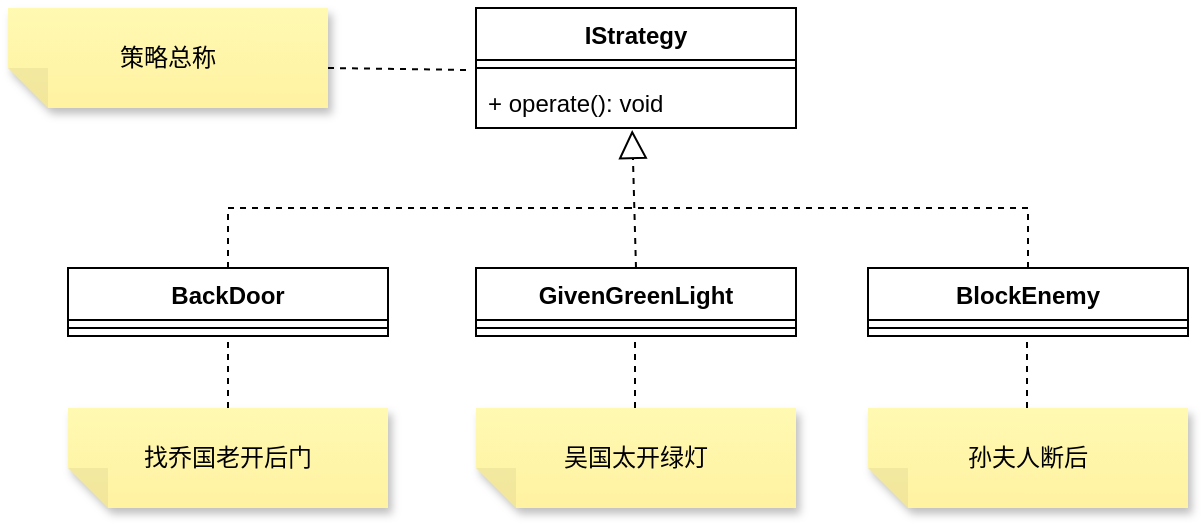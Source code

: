 <mxfile version="28.0.4">
  <diagram name="第 1 页" id="XqZZ0aT0WAPzDVUYurxb">
    <mxGraphModel dx="1179" dy="790" grid="1" gridSize="10" guides="1" tooltips="1" connect="1" arrows="1" fold="1" page="1" pageScale="1" pageWidth="827" pageHeight="1169" math="0" shadow="0">
      <root>
        <mxCell id="0" />
        <mxCell id="1" parent="0" />
        <mxCell id="RVh-FG86fKzdMCMb1e_i-1" value="IStrategy" style="swimlane;fontStyle=1;align=center;verticalAlign=top;childLayout=stackLayout;horizontal=1;startSize=26;horizontalStack=0;resizeParent=1;resizeParentMax=0;resizeLast=0;collapsible=1;marginBottom=0;whiteSpace=wrap;html=1;" vertex="1" parent="1">
          <mxGeometry x="414" y="360" width="160" height="60" as="geometry" />
        </mxCell>
        <mxCell id="RVh-FG86fKzdMCMb1e_i-3" value="" style="line;strokeWidth=1;fillColor=none;align=left;verticalAlign=middle;spacingTop=-1;spacingLeft=3;spacingRight=3;rotatable=0;labelPosition=right;points=[];portConstraint=eastwest;strokeColor=inherit;" vertex="1" parent="RVh-FG86fKzdMCMb1e_i-1">
          <mxGeometry y="26" width="160" height="8" as="geometry" />
        </mxCell>
        <mxCell id="RVh-FG86fKzdMCMb1e_i-4" value="+ operate(): void" style="text;strokeColor=none;fillColor=none;align=left;verticalAlign=top;spacingLeft=4;spacingRight=4;overflow=hidden;rotatable=0;points=[[0,0.5],[1,0.5]];portConstraint=eastwest;whiteSpace=wrap;html=1;" vertex="1" parent="RVh-FG86fKzdMCMb1e_i-1">
          <mxGeometry y="34" width="160" height="26" as="geometry" />
        </mxCell>
        <mxCell id="RVh-FG86fKzdMCMb1e_i-5" value="BackDoor" style="swimlane;fontStyle=1;align=center;verticalAlign=top;childLayout=stackLayout;horizontal=1;startSize=26;horizontalStack=0;resizeParent=1;resizeParentMax=0;resizeLast=0;collapsible=1;marginBottom=0;whiteSpace=wrap;html=1;" vertex="1" parent="1">
          <mxGeometry x="210" y="490" width="160" height="34" as="geometry" />
        </mxCell>
        <mxCell id="RVh-FG86fKzdMCMb1e_i-30" value="" style="endArrow=none;html=1;rounded=0;entryX=0.5;entryY=1;entryDx=0;entryDy=0;dashed=1;" edge="1" parent="RVh-FG86fKzdMCMb1e_i-5" target="RVh-FG86fKzdMCMb1e_i-5">
          <mxGeometry width="50" height="50" relative="1" as="geometry">
            <mxPoint x="80" y="70" as="sourcePoint" />
            <mxPoint x="130" y="20" as="targetPoint" />
          </mxGeometry>
        </mxCell>
        <mxCell id="RVh-FG86fKzdMCMb1e_i-7" value="" style="line;strokeWidth=1;fillColor=none;align=left;verticalAlign=middle;spacingTop=-1;spacingLeft=3;spacingRight=3;rotatable=0;labelPosition=right;points=[];portConstraint=eastwest;strokeColor=inherit;" vertex="1" parent="RVh-FG86fKzdMCMb1e_i-5">
          <mxGeometry y="26" width="160" height="8" as="geometry" />
        </mxCell>
        <mxCell id="RVh-FG86fKzdMCMb1e_i-9" value="GivenGreenLight" style="swimlane;fontStyle=1;align=center;verticalAlign=top;childLayout=stackLayout;horizontal=1;startSize=26;horizontalStack=0;resizeParent=1;resizeParentMax=0;resizeLast=0;collapsible=1;marginBottom=0;whiteSpace=wrap;html=1;" vertex="1" parent="1">
          <mxGeometry x="414" y="490" width="160" height="34" as="geometry" />
        </mxCell>
        <mxCell id="RVh-FG86fKzdMCMb1e_i-11" value="" style="line;strokeWidth=1;fillColor=none;align=left;verticalAlign=middle;spacingTop=-1;spacingLeft=3;spacingRight=3;rotatable=0;labelPosition=right;points=[];portConstraint=eastwest;strokeColor=inherit;" vertex="1" parent="RVh-FG86fKzdMCMb1e_i-9">
          <mxGeometry y="26" width="160" height="8" as="geometry" />
        </mxCell>
        <mxCell id="RVh-FG86fKzdMCMb1e_i-13" value="BlockEnemy" style="swimlane;fontStyle=1;align=center;verticalAlign=top;childLayout=stackLayout;horizontal=1;startSize=26;horizontalStack=0;resizeParent=1;resizeParentMax=0;resizeLast=0;collapsible=1;marginBottom=0;whiteSpace=wrap;html=1;" vertex="1" parent="1">
          <mxGeometry x="610" y="490" width="160" height="34" as="geometry" />
        </mxCell>
        <mxCell id="RVh-FG86fKzdMCMb1e_i-15" value="" style="line;strokeWidth=1;fillColor=none;align=left;verticalAlign=middle;spacingTop=-1;spacingLeft=3;spacingRight=3;rotatable=0;labelPosition=right;points=[];portConstraint=eastwest;strokeColor=inherit;" vertex="1" parent="RVh-FG86fKzdMCMb1e_i-13">
          <mxGeometry y="26" width="160" height="8" as="geometry" />
        </mxCell>
        <mxCell id="RVh-FG86fKzdMCMb1e_i-17" value="" style="endArrow=block;dashed=1;endFill=0;endSize=12;html=1;rounded=0;exitX=0.5;exitY=0;exitDx=0;exitDy=0;entryX=0.488;entryY=1.038;entryDx=0;entryDy=0;entryPerimeter=0;" edge="1" parent="1" source="RVh-FG86fKzdMCMb1e_i-9" target="RVh-FG86fKzdMCMb1e_i-4">
          <mxGeometry width="160" relative="1" as="geometry">
            <mxPoint x="330" y="410" as="sourcePoint" />
            <mxPoint x="500" y="410" as="targetPoint" />
          </mxGeometry>
        </mxCell>
        <mxCell id="RVh-FG86fKzdMCMb1e_i-18" value="" style="endArrow=none;html=1;rounded=0;exitX=0.5;exitY=0;exitDx=0;exitDy=0;dashed=1;" edge="1" parent="1" source="RVh-FG86fKzdMCMb1e_i-5">
          <mxGeometry width="50" height="50" relative="1" as="geometry">
            <mxPoint x="390" y="430" as="sourcePoint" />
            <mxPoint x="490" y="460" as="targetPoint" />
            <Array as="points">
              <mxPoint x="290" y="460" />
            </Array>
          </mxGeometry>
        </mxCell>
        <mxCell id="RVh-FG86fKzdMCMb1e_i-24" value="" style="endArrow=none;html=1;rounded=0;exitX=0.5;exitY=0;exitDx=0;exitDy=0;dashed=1;" edge="1" parent="1" source="RVh-FG86fKzdMCMb1e_i-13">
          <mxGeometry width="50" height="50" relative="1" as="geometry">
            <mxPoint x="390" y="430" as="sourcePoint" />
            <mxPoint x="490" y="460" as="targetPoint" />
            <Array as="points">
              <mxPoint x="690" y="460" />
            </Array>
          </mxGeometry>
        </mxCell>
        <mxCell id="RVh-FG86fKzdMCMb1e_i-25" value="找乔国老开后门" style="shape=note;whiteSpace=wrap;html=1;backgroundOutline=1;fontColor=#000000;darkOpacity=0.05;fillColor=#FFF9B2;strokeColor=none;fillStyle=solid;direction=west;gradientDirection=north;gradientColor=#FFF2A1;shadow=1;size=20;pointerEvents=1;" vertex="1" parent="1">
          <mxGeometry x="210" y="560" width="160" height="50" as="geometry" />
        </mxCell>
        <mxCell id="RVh-FG86fKzdMCMb1e_i-26" value="吴国太开绿灯" style="shape=note;whiteSpace=wrap;html=1;backgroundOutline=1;fontColor=#000000;darkOpacity=0.05;fillColor=#FFF9B2;strokeColor=none;fillStyle=solid;direction=west;gradientDirection=north;gradientColor=#FFF2A1;shadow=1;size=20;pointerEvents=1;" vertex="1" parent="1">
          <mxGeometry x="414" y="560" width="160" height="50" as="geometry" />
        </mxCell>
        <mxCell id="RVh-FG86fKzdMCMb1e_i-27" value="孙夫人断后" style="shape=note;whiteSpace=wrap;html=1;backgroundOutline=1;fontColor=#000000;darkOpacity=0.05;fillColor=#FFF9B2;strokeColor=none;fillStyle=solid;direction=west;gradientDirection=north;gradientColor=#FFF2A1;shadow=1;size=20;pointerEvents=1;" vertex="1" parent="1">
          <mxGeometry x="610" y="560" width="160" height="50" as="geometry" />
        </mxCell>
        <mxCell id="RVh-FG86fKzdMCMb1e_i-28" value="策略总称" style="shape=note;whiteSpace=wrap;html=1;backgroundOutline=1;fontColor=#000000;darkOpacity=0.05;fillColor=#FFF9B2;strokeColor=none;fillStyle=solid;direction=west;gradientDirection=north;gradientColor=#FFF2A1;shadow=1;size=20;pointerEvents=1;" vertex="1" parent="1">
          <mxGeometry x="180" y="360" width="160" height="50" as="geometry" />
        </mxCell>
        <mxCell id="RVh-FG86fKzdMCMb1e_i-29" value="" style="endArrow=none;html=1;rounded=0;entryX=-0.019;entryY=-0.115;entryDx=0;entryDy=0;entryPerimeter=0;dashed=1;" edge="1" parent="1" target="RVh-FG86fKzdMCMb1e_i-4">
          <mxGeometry width="50" height="50" relative="1" as="geometry">
            <mxPoint x="340" y="390" as="sourcePoint" />
            <mxPoint x="390" y="340" as="targetPoint" />
          </mxGeometry>
        </mxCell>
        <mxCell id="RVh-FG86fKzdMCMb1e_i-34" value="" style="endArrow=none;html=1;rounded=0;entryX=0.5;entryY=1;entryDx=0;entryDy=0;dashed=1;" edge="1" parent="1">
          <mxGeometry width="50" height="50" relative="1" as="geometry">
            <mxPoint x="493.5" y="560" as="sourcePoint" />
            <mxPoint x="493.5" y="524" as="targetPoint" />
          </mxGeometry>
        </mxCell>
        <mxCell id="RVh-FG86fKzdMCMb1e_i-39" value="" style="endArrow=none;html=1;rounded=0;entryX=0.5;entryY=1;entryDx=0;entryDy=0;dashed=1;" edge="1" parent="1">
          <mxGeometry width="50" height="50" relative="1" as="geometry">
            <mxPoint x="689.5" y="560" as="sourcePoint" />
            <mxPoint x="689.5" y="524" as="targetPoint" />
          </mxGeometry>
        </mxCell>
      </root>
    </mxGraphModel>
  </diagram>
</mxfile>
